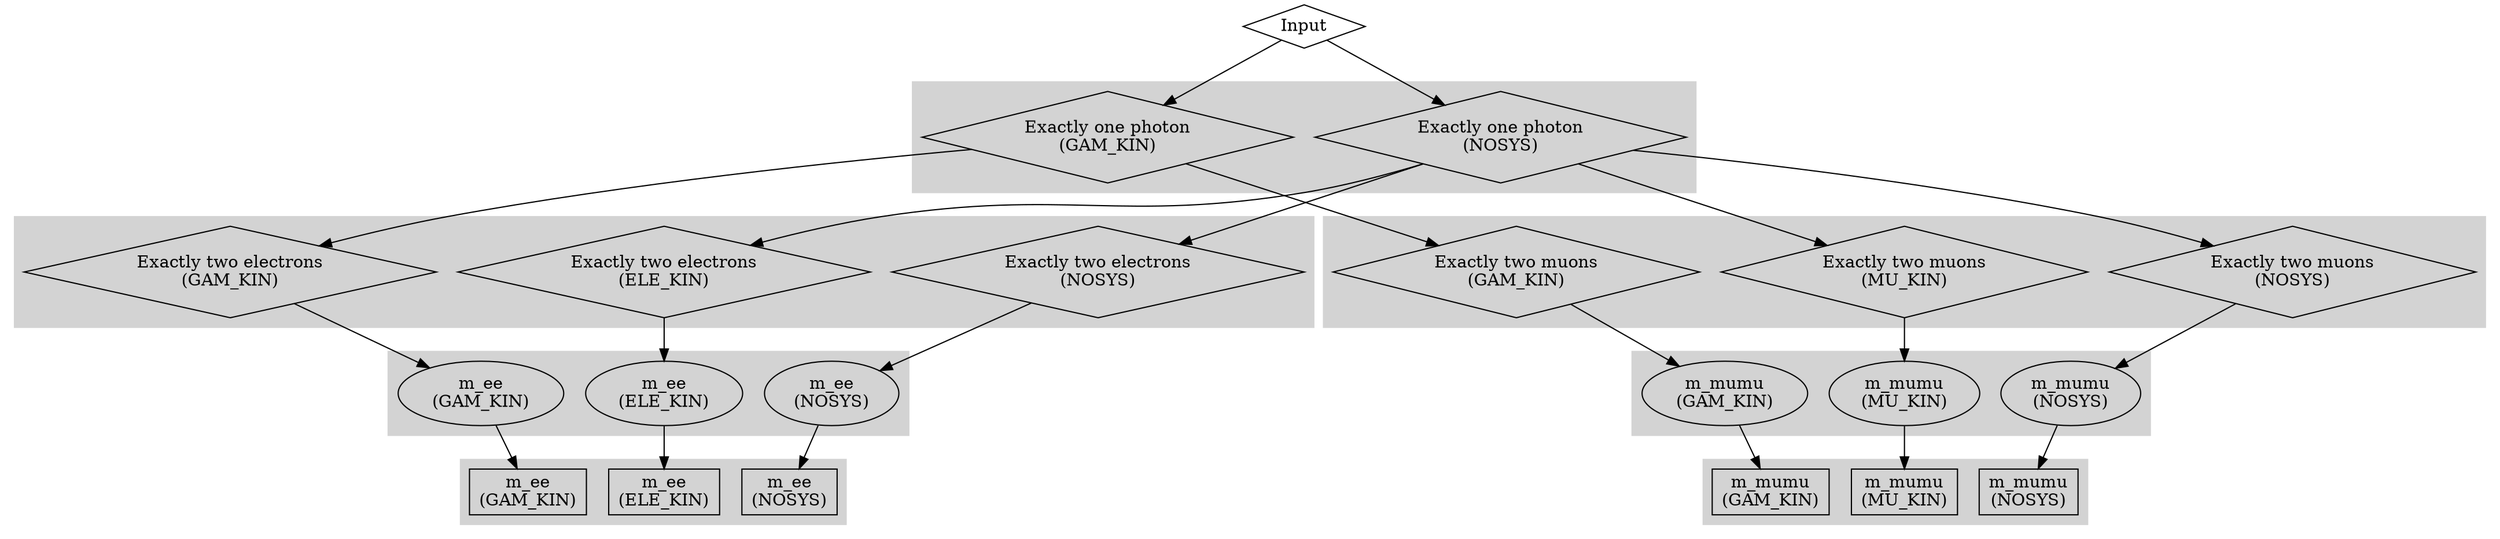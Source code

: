 digraph G {
   0[label="Input" shape=diamond];
   1[label="Exactly one photon\n(NOSYS)" shape=diamond];
   2[label="Exactly one photon\n(GAM_KIN)" shape=diamond];
   3[label="Exactly two electrons\n(NOSYS)" shape=diamond];
   4[label="Exactly two electrons\n(ELE_KIN)" shape=diamond];
   5[label="Exactly two electrons\n(GAM_KIN)" shape=diamond];
   6[label="m_ee\n(NOSYS)" shape=oval];
   7[label="m_ee\n(ELE_KIN)" shape=oval];
   8[label="m_ee\n(GAM_KIN)" shape=oval];
   9[label="m_ee\n(NOSYS)" shape=box];
  10[label="m_ee\n(ELE_KIN)" shape=box];
  11[label="m_ee\n(GAM_KIN)" shape=box];
  12[label="Exactly two muons\n(NOSYS)" shape=diamond];
  13[label="Exactly two muons\n(MU_KIN)" shape=diamond];
  14[label="Exactly two muons\n(GAM_KIN)" shape=diamond];
  15[label="m_mumu\n(NOSYS)" shape=oval];
  16[label="m_mumu\n(MU_KIN)" shape=oval];
  17[label="m_mumu\n(GAM_KIN)" shape=oval];
  18[label="m_mumu\n(NOSYS)" shape=box];
  19[label="m_mumu\n(MU_KIN)" shape=box];
  20[label="m_mumu\n(GAM_KIN)" shape=box];
  subgraph cluster_one_photon { 1; 2; style=filled; color=lightgrey}
  subgraph cluster_two_electron { 3; 4; 5; style=filled; color=lightgrey}
  subgraph cluster_m_ee { 6; 7; 8; style=filled; color=lightgrey}
  subgraph cluster_m_ee_fill { 9; 10; 11; style=filled; color=lightgrey}
  subgraph cluster_two_muon { 12; 13; 14; style=filled; color=lightgrey}
  subgraph cluster_m_mumu { 15; 16; 17; style=filled; color=lightgrey}
  subgraph cluster_m_mumu_fill { 18; 19; 20; style=filled; color=lightgrey}
  0->1->3->6->9;
  1->4->7->10;
  0->2->5->8->11;
  1->12->15->18;
  1->13->16->19;
  2->14->17->20;
}
